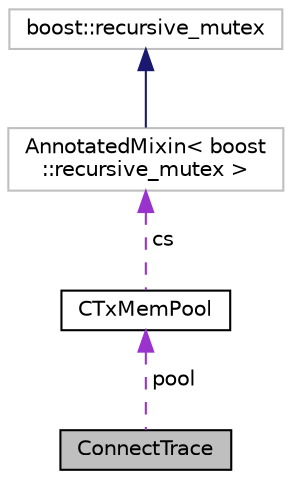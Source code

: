 digraph "ConnectTrace"
{
  edge [fontname="Helvetica",fontsize="10",labelfontname="Helvetica",labelfontsize="10"];
  node [fontname="Helvetica",fontsize="10",shape=record];
  Node1 [label="ConnectTrace",height=0.2,width=0.4,color="black", fillcolor="grey75", style="filled", fontcolor="black"];
  Node2 -> Node1 [dir="back",color="darkorchid3",fontsize="10",style="dashed",label=" pool" ,fontname="Helvetica"];
  Node2 [label="CTxMemPool",height=0.2,width=0.4,color="black", fillcolor="white", style="filled",URL="$db/d98/class_c_tx_mem_pool.html"];
  Node3 -> Node2 [dir="back",color="darkorchid3",fontsize="10",style="dashed",label=" cs" ,fontname="Helvetica"];
  Node3 [label="AnnotatedMixin\< boost\l::recursive_mutex \>",height=0.2,width=0.4,color="grey75", fillcolor="white", style="filled"];
  Node4 -> Node3 [dir="back",color="midnightblue",fontsize="10",style="solid",fontname="Helvetica"];
  Node4 [label="boost::recursive_mutex",height=0.2,width=0.4,color="grey75", fillcolor="white", style="filled"];
}
